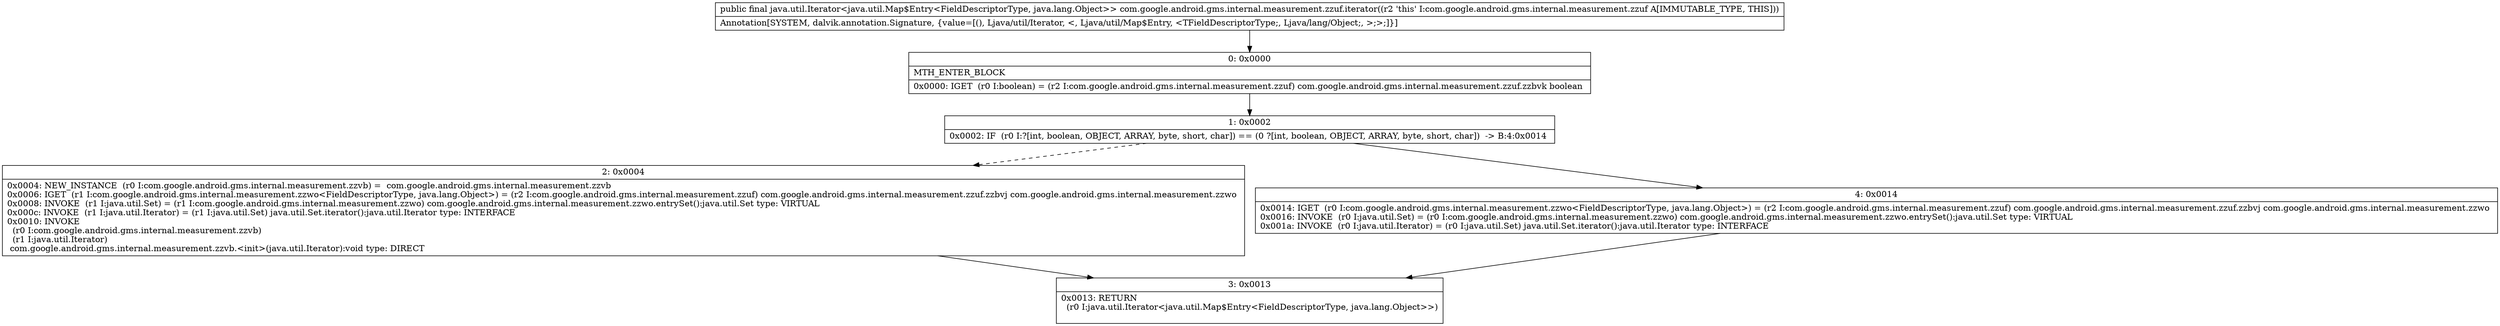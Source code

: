 digraph "CFG forcom.google.android.gms.internal.measurement.zzuf.iterator()Ljava\/util\/Iterator;" {
Node_0 [shape=record,label="{0\:\ 0x0000|MTH_ENTER_BLOCK\l|0x0000: IGET  (r0 I:boolean) = (r2 I:com.google.android.gms.internal.measurement.zzuf) com.google.android.gms.internal.measurement.zzuf.zzbvk boolean \l}"];
Node_1 [shape=record,label="{1\:\ 0x0002|0x0002: IF  (r0 I:?[int, boolean, OBJECT, ARRAY, byte, short, char]) == (0 ?[int, boolean, OBJECT, ARRAY, byte, short, char])  \-\> B:4:0x0014 \l}"];
Node_2 [shape=record,label="{2\:\ 0x0004|0x0004: NEW_INSTANCE  (r0 I:com.google.android.gms.internal.measurement.zzvb) =  com.google.android.gms.internal.measurement.zzvb \l0x0006: IGET  (r1 I:com.google.android.gms.internal.measurement.zzwo\<FieldDescriptorType, java.lang.Object\>) = (r2 I:com.google.android.gms.internal.measurement.zzuf) com.google.android.gms.internal.measurement.zzuf.zzbvj com.google.android.gms.internal.measurement.zzwo \l0x0008: INVOKE  (r1 I:java.util.Set) = (r1 I:com.google.android.gms.internal.measurement.zzwo) com.google.android.gms.internal.measurement.zzwo.entrySet():java.util.Set type: VIRTUAL \l0x000c: INVOKE  (r1 I:java.util.Iterator) = (r1 I:java.util.Set) java.util.Set.iterator():java.util.Iterator type: INTERFACE \l0x0010: INVOKE  \l  (r0 I:com.google.android.gms.internal.measurement.zzvb)\l  (r1 I:java.util.Iterator)\l com.google.android.gms.internal.measurement.zzvb.\<init\>(java.util.Iterator):void type: DIRECT \l}"];
Node_3 [shape=record,label="{3\:\ 0x0013|0x0013: RETURN  \l  (r0 I:java.util.Iterator\<java.util.Map$Entry\<FieldDescriptorType, java.lang.Object\>\>)\l \l}"];
Node_4 [shape=record,label="{4\:\ 0x0014|0x0014: IGET  (r0 I:com.google.android.gms.internal.measurement.zzwo\<FieldDescriptorType, java.lang.Object\>) = (r2 I:com.google.android.gms.internal.measurement.zzuf) com.google.android.gms.internal.measurement.zzuf.zzbvj com.google.android.gms.internal.measurement.zzwo \l0x0016: INVOKE  (r0 I:java.util.Set) = (r0 I:com.google.android.gms.internal.measurement.zzwo) com.google.android.gms.internal.measurement.zzwo.entrySet():java.util.Set type: VIRTUAL \l0x001a: INVOKE  (r0 I:java.util.Iterator) = (r0 I:java.util.Set) java.util.Set.iterator():java.util.Iterator type: INTERFACE \l}"];
MethodNode[shape=record,label="{public final java.util.Iterator\<java.util.Map$Entry\<FieldDescriptorType, java.lang.Object\>\> com.google.android.gms.internal.measurement.zzuf.iterator((r2 'this' I:com.google.android.gms.internal.measurement.zzuf A[IMMUTABLE_TYPE, THIS]))  | Annotation[SYSTEM, dalvik.annotation.Signature, \{value=[(), Ljava\/util\/Iterator, \<, Ljava\/util\/Map$Entry, \<TFieldDescriptorType;, Ljava\/lang\/Object;, \>;\>;]\}]\l}"];
MethodNode -> Node_0;
Node_0 -> Node_1;
Node_1 -> Node_2[style=dashed];
Node_1 -> Node_4;
Node_2 -> Node_3;
Node_4 -> Node_3;
}

